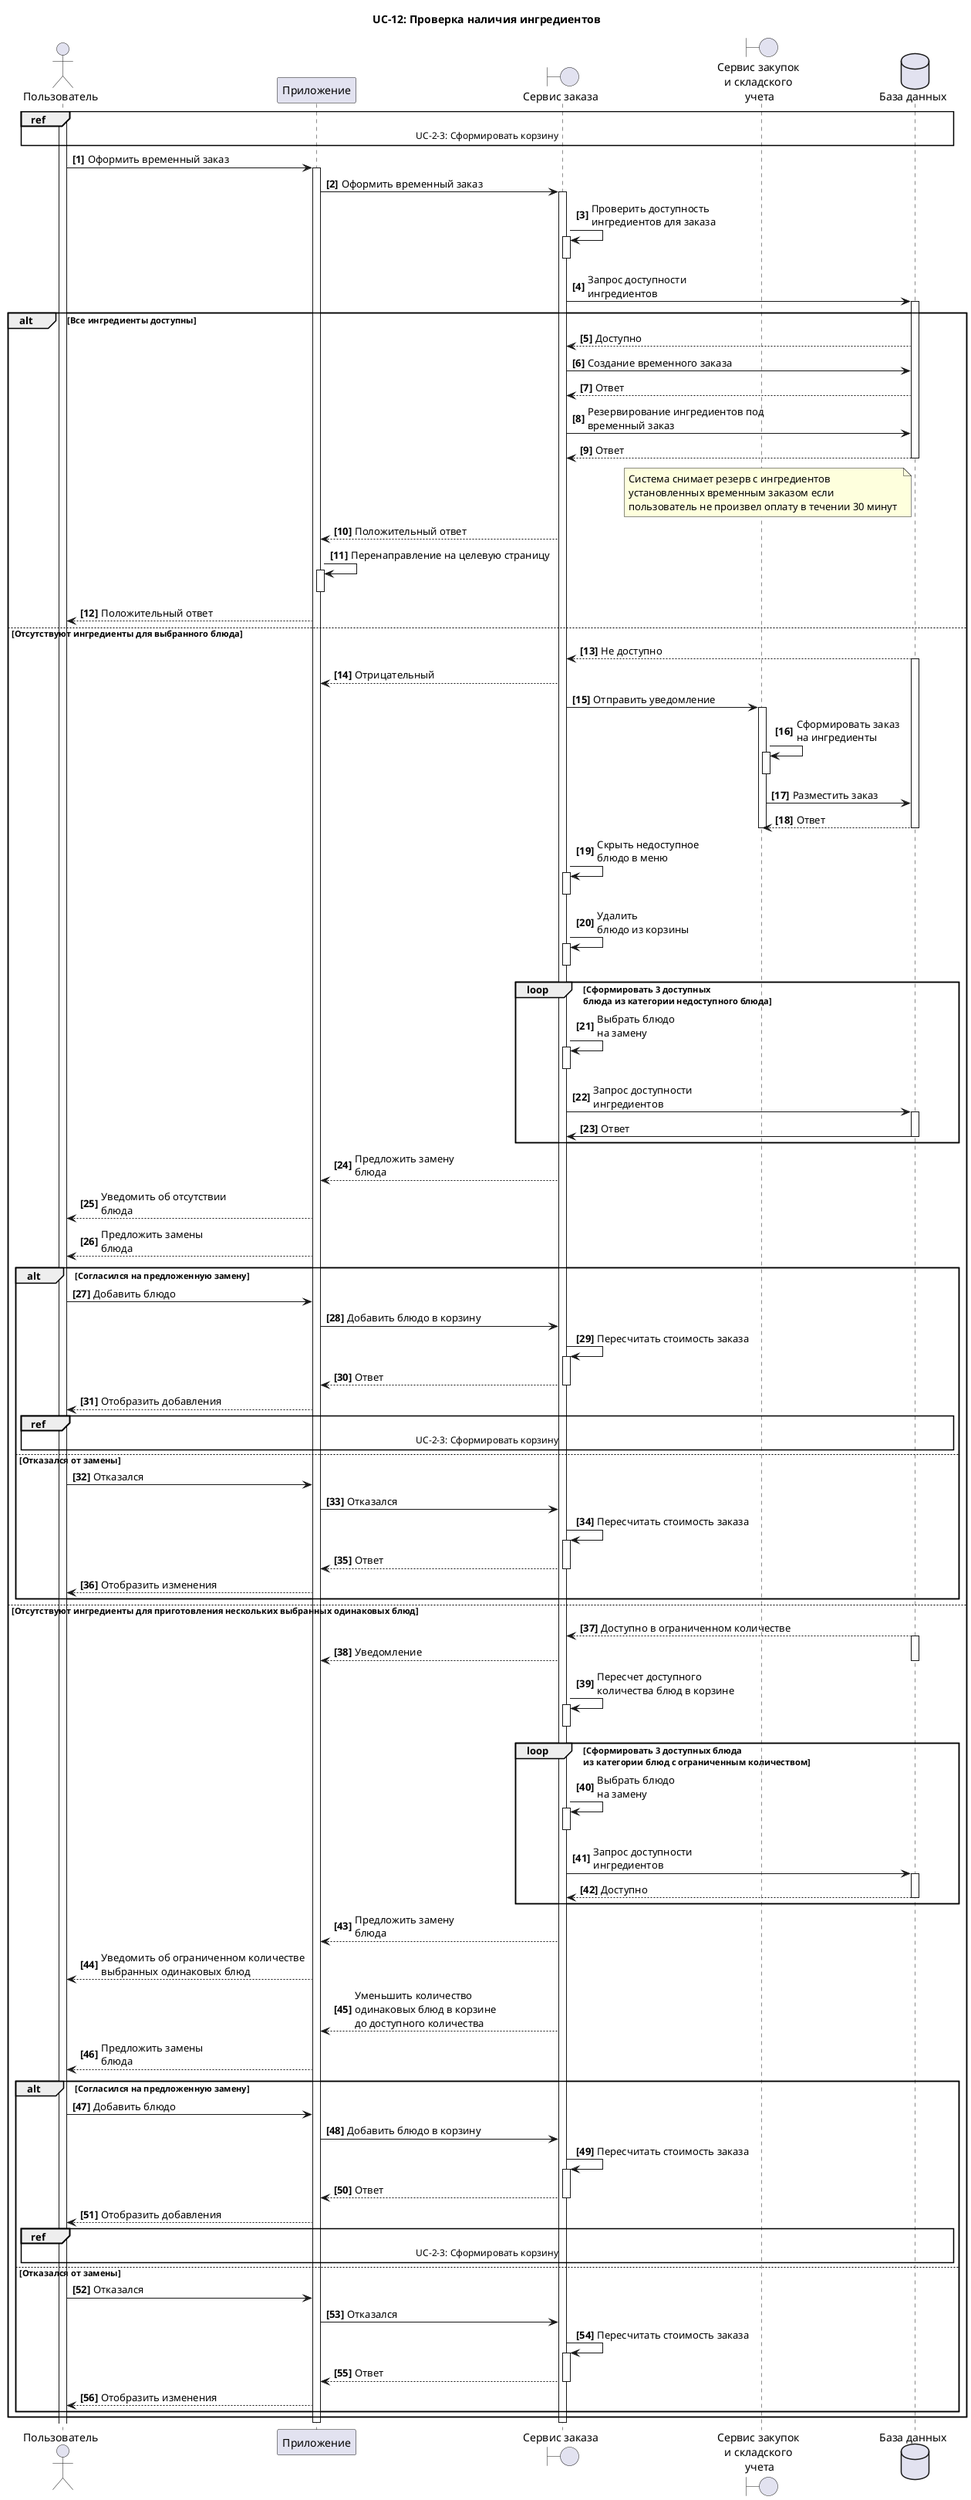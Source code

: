 @startuml
title UC-12: Проверка наличия ингредиентов
actor "Пользователь" as U 
participant  "Приложение" as A 
boundary "Сервис заказа" as S
boundary "Сервис закупок \nи складского \nучета" as OR
dataBase "База данных" as DB 
autonumber "<b>[0]"
activate U  


ref over U,A,S,DB
UC-2-3: Сформировать корзину
end ref


U->A++: Оформить временный заказ
A->S++: Оформить временный заказ
S->S++: Проверить доступность\nингредиентов для заказа
S--
S->DB++: Запрос доступности \nингредиентов
alt Все ингредиенты доступны
DB-->S:Доступно
S->DB: Создание временного заказа
DB-->S:Ответ
S->DB: Резервирование ингредиентов под \nвременный заказ
DB-->S:Ответ
deactivate DB
note left of DB
 Система снимает резерв с ингредиентов 
 установленных временным заказом если 
 пользователь не произвел оплату в течении 30 минут 
end note
S --> A: Положительный ответ
A->A++:Перенаправление на целевую страницу
A--
A --> U: Положительный ответ






else Отсутствуют ингредиенты для выбранного блюда


DB-->S:Не доступно
activate DB
S --> A: Отрицательный 
S -> OR++: Отправить уведомление 
OR -> OR++: Сформировать заказ \nна ингредиенты  
OR--
OR -> DB: Разместить заказ
DB--> OR: Ответ
deactivate DB
OR--


S->S++: Скрыть недоступное \nблюдо в меню
S--
S->S++: Удалить \nблюдо из корзины
S--
loop Сформировать 3 доступных \nблюда из категории недоступного блюда
S->S++: Выбрать блюдо \nна замену
S--
S->DB++: Запрос доступности \nингредиентов
DB->S: Ответ
deactivate DB
end
S--> A : Предложить замену \nблюда
A --> U : Уведомить об отсутствии \nблюда
A --> U : Предложить замены \nблюда


alt Согласился на предложенную замену
U->A: Добавить блюдо 
A->S: Добавить блюдо в корзину
S->S++: Пересчитать стоимость заказа
S-->A--:Ответ
A-->U: Отобразить добавления
ref over U,A,S,DB
UC-2-3: Сформировать корзину
end ref


else Отказался от замены
U->A: Отказался 
A->S: Отказался
S->S++: Пересчитать стоимость заказа
S-->A--:Ответ
A-->U: Отобразить изменения


end








else Отсутствуют ингредиенты для приготовления нескольких выбранных одинаковых блюд
activate DB
DB-->S:Доступно в ограниченном количестве
activate DB


S --> A: Уведомление
deactivate DB
S->S++: Пересчет доступного \nколичества блюд в корзине 
S--
loop Сформировать 3 доступных блюда \nиз категории блюд с ограниченным количеством
S->S++: Выбрать блюдо \nна замену
S--
S->DB: Запрос доступности \nингредиентов
activate DB
DB-->S:Доступно
deactivate DB
end
S--> A : Предложить замену \nблюда
A --> U : Уведомить об ограниченном количестве \nвыбранных одинаковых блюд
S--> A : Уменьшить количество \nодинаковых блюд в корзине \nдо доступного количества
A --> U : Предложить замены \nблюда


alt Согласился на предложенную замену
U->A: Добавить блюдо 
A->S: Добавить блюдо в корзину
S->S++: Пересчитать стоимость заказа
S-->A--:Ответ
A-->U: Отобразить добавления
ref over U,A,S,DB
UC-2-3: Сформировать корзину
end ref


else Отказался от замены
U->A: Отказался 
A->S: Отказался
S->S++: Пересчитать стоимость заказа
S-->A--:Ответ
A-->U: Отобразить изменения
end
end
A--
S--
DB--
@enduml